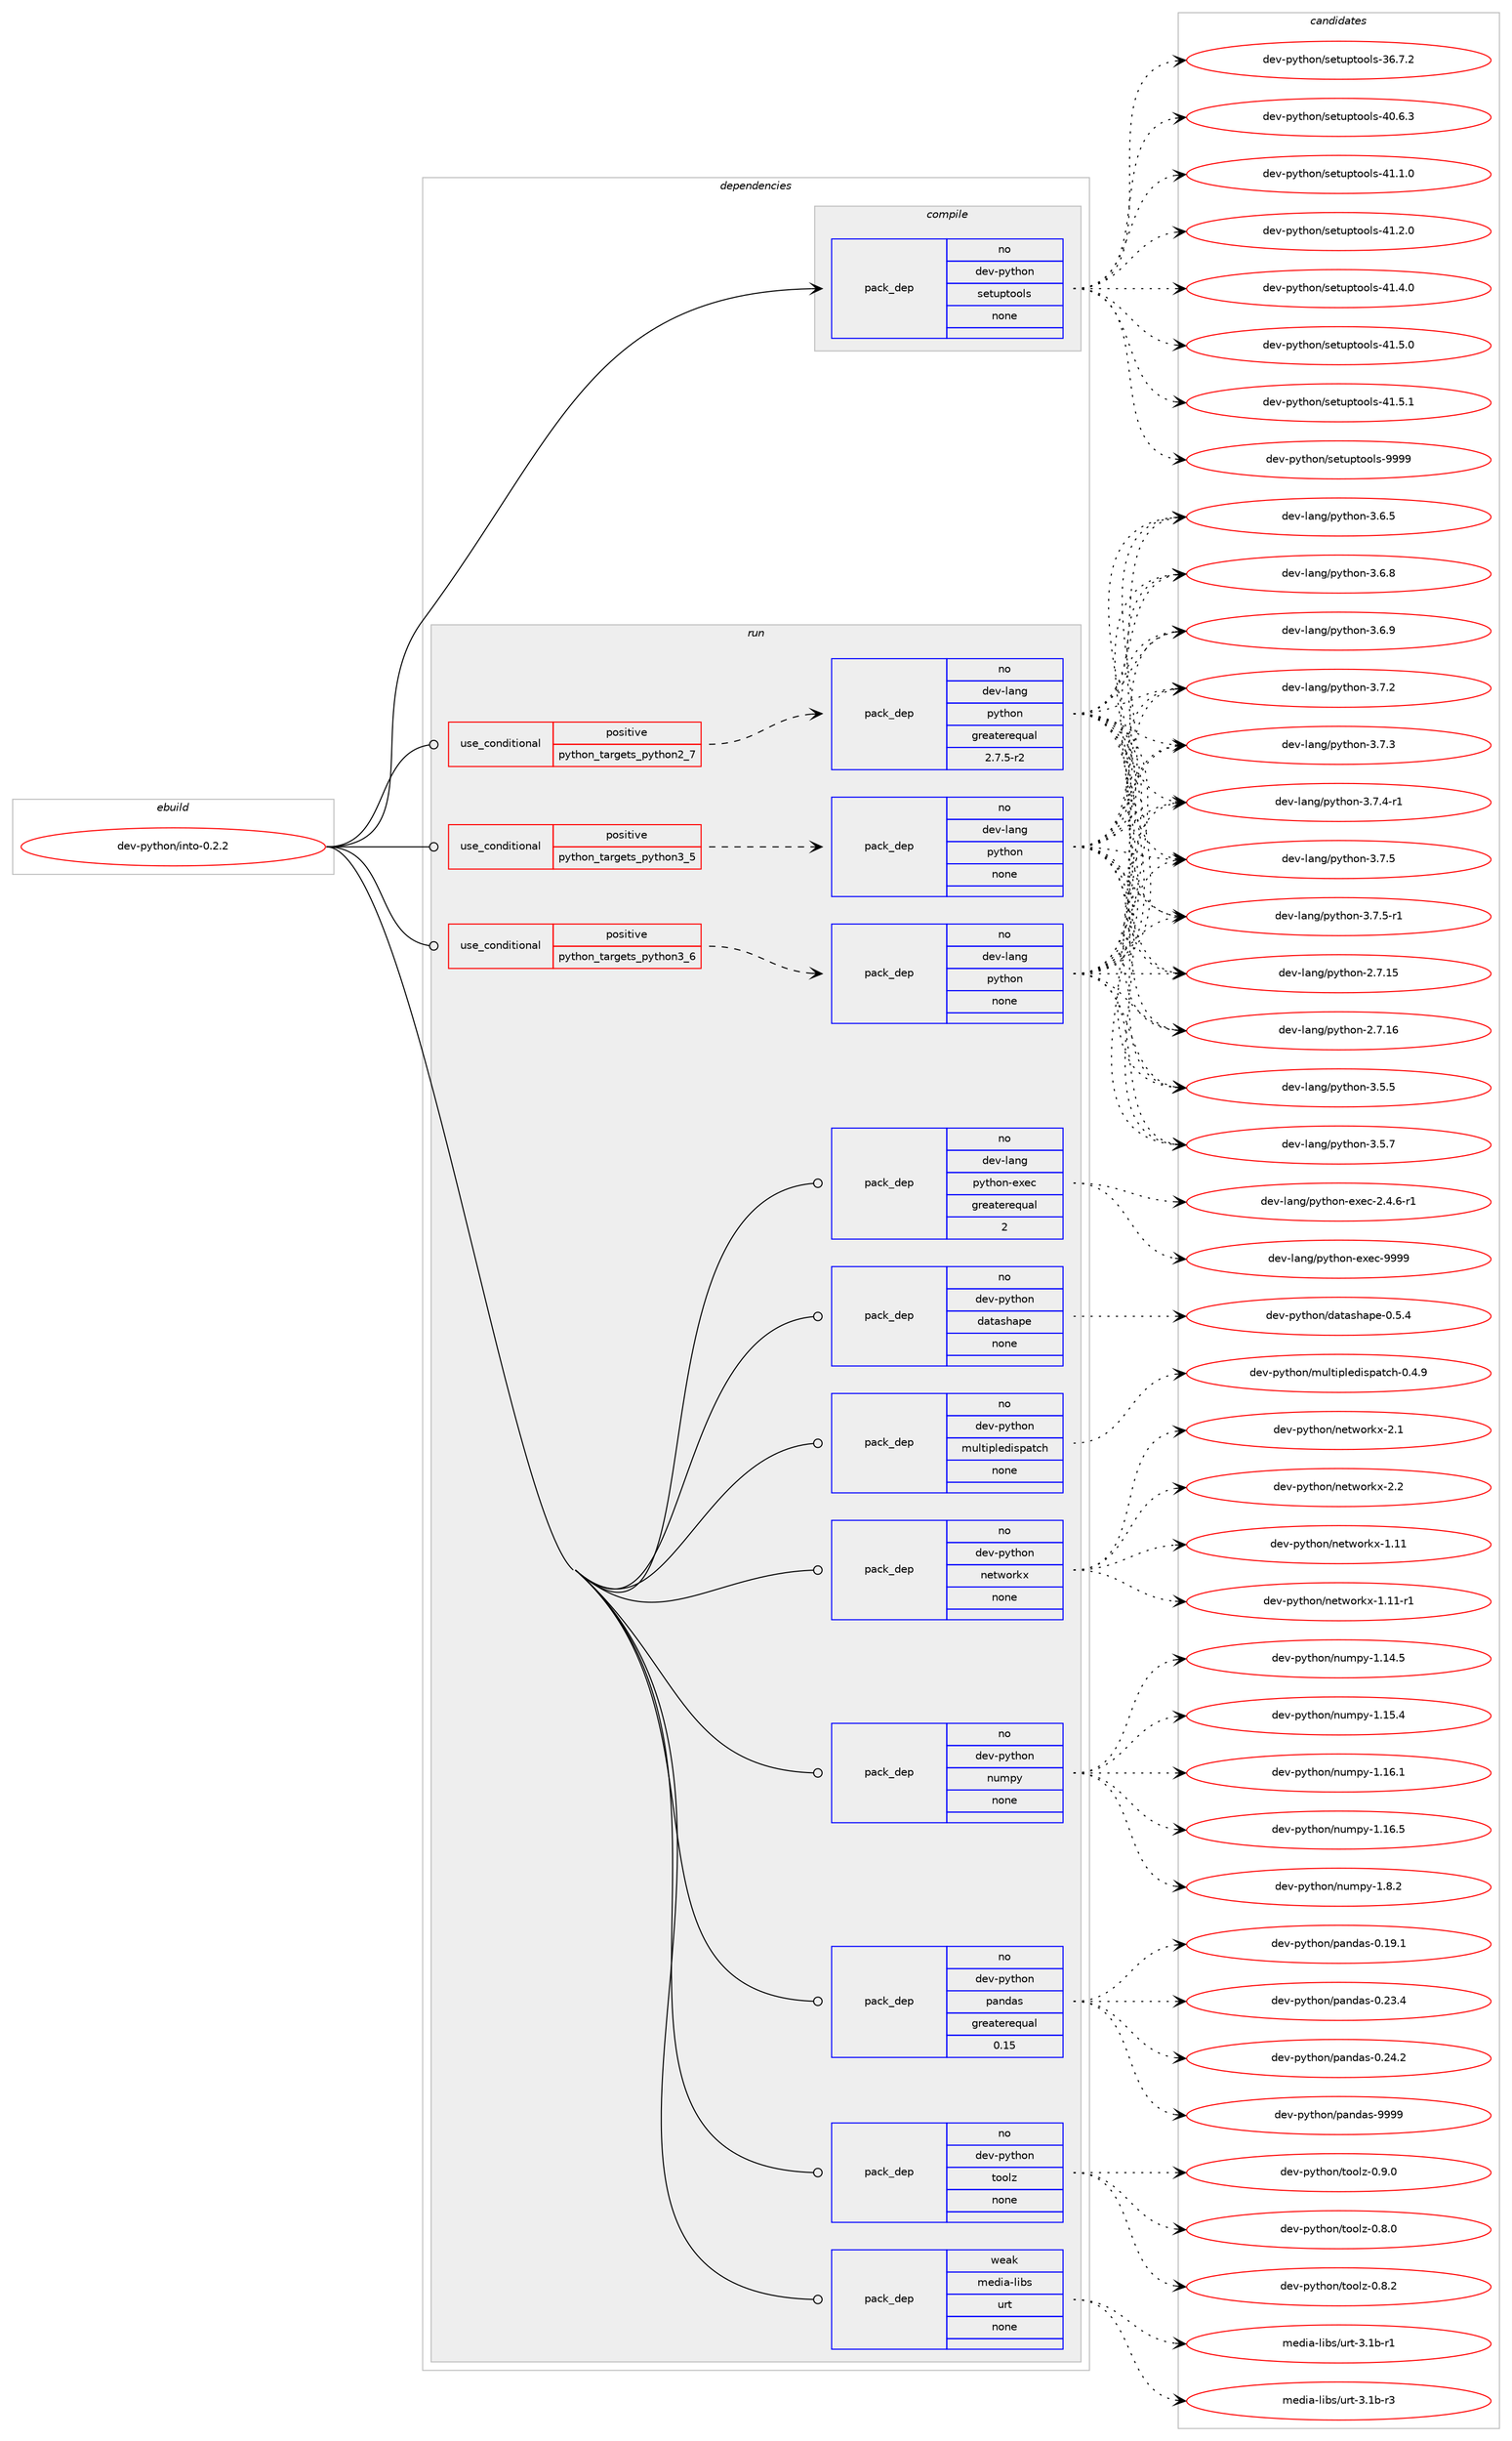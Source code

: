 digraph prolog {

# *************
# Graph options
# *************

newrank=true;
concentrate=true;
compound=true;
graph [rankdir=LR,fontname=Helvetica,fontsize=10,ranksep=1.5];#, ranksep=2.5, nodesep=0.2];
edge  [arrowhead=vee];
node  [fontname=Helvetica,fontsize=10];

# **********
# The ebuild
# **********

subgraph cluster_leftcol {
color=gray;
rank=same;
label=<<i>ebuild</i>>;
id [label="dev-python/into-0.2.2", color=red, width=4, href="../dev-python/into-0.2.2.svg"];
}

# ****************
# The dependencies
# ****************

subgraph cluster_midcol {
color=gray;
label=<<i>dependencies</i>>;
subgraph cluster_compile {
fillcolor="#eeeeee";
style=filled;
label=<<i>compile</i>>;
subgraph pack456875 {
dependency609597 [label=<<TABLE BORDER="0" CELLBORDER="1" CELLSPACING="0" CELLPADDING="4" WIDTH="220"><TR><TD ROWSPAN="6" CELLPADDING="30">pack_dep</TD></TR><TR><TD WIDTH="110">no</TD></TR><TR><TD>dev-python</TD></TR><TR><TD>setuptools</TD></TR><TR><TD>none</TD></TR><TR><TD></TD></TR></TABLE>>, shape=none, color=blue];
}
id:e -> dependency609597:w [weight=20,style="solid",arrowhead="vee"];
}
subgraph cluster_compileandrun {
fillcolor="#eeeeee";
style=filled;
label=<<i>compile and run</i>>;
}
subgraph cluster_run {
fillcolor="#eeeeee";
style=filled;
label=<<i>run</i>>;
subgraph cond140923 {
dependency609598 [label=<<TABLE BORDER="0" CELLBORDER="1" CELLSPACING="0" CELLPADDING="4"><TR><TD ROWSPAN="3" CELLPADDING="10">use_conditional</TD></TR><TR><TD>positive</TD></TR><TR><TD>python_targets_python2_7</TD></TR></TABLE>>, shape=none, color=red];
subgraph pack456876 {
dependency609599 [label=<<TABLE BORDER="0" CELLBORDER="1" CELLSPACING="0" CELLPADDING="4" WIDTH="220"><TR><TD ROWSPAN="6" CELLPADDING="30">pack_dep</TD></TR><TR><TD WIDTH="110">no</TD></TR><TR><TD>dev-lang</TD></TR><TR><TD>python</TD></TR><TR><TD>greaterequal</TD></TR><TR><TD>2.7.5-r2</TD></TR></TABLE>>, shape=none, color=blue];
}
dependency609598:e -> dependency609599:w [weight=20,style="dashed",arrowhead="vee"];
}
id:e -> dependency609598:w [weight=20,style="solid",arrowhead="odot"];
subgraph cond140924 {
dependency609600 [label=<<TABLE BORDER="0" CELLBORDER="1" CELLSPACING="0" CELLPADDING="4"><TR><TD ROWSPAN="3" CELLPADDING="10">use_conditional</TD></TR><TR><TD>positive</TD></TR><TR><TD>python_targets_python3_5</TD></TR></TABLE>>, shape=none, color=red];
subgraph pack456877 {
dependency609601 [label=<<TABLE BORDER="0" CELLBORDER="1" CELLSPACING="0" CELLPADDING="4" WIDTH="220"><TR><TD ROWSPAN="6" CELLPADDING="30">pack_dep</TD></TR><TR><TD WIDTH="110">no</TD></TR><TR><TD>dev-lang</TD></TR><TR><TD>python</TD></TR><TR><TD>none</TD></TR><TR><TD></TD></TR></TABLE>>, shape=none, color=blue];
}
dependency609600:e -> dependency609601:w [weight=20,style="dashed",arrowhead="vee"];
}
id:e -> dependency609600:w [weight=20,style="solid",arrowhead="odot"];
subgraph cond140925 {
dependency609602 [label=<<TABLE BORDER="0" CELLBORDER="1" CELLSPACING="0" CELLPADDING="4"><TR><TD ROWSPAN="3" CELLPADDING="10">use_conditional</TD></TR><TR><TD>positive</TD></TR><TR><TD>python_targets_python3_6</TD></TR></TABLE>>, shape=none, color=red];
subgraph pack456878 {
dependency609603 [label=<<TABLE BORDER="0" CELLBORDER="1" CELLSPACING="0" CELLPADDING="4" WIDTH="220"><TR><TD ROWSPAN="6" CELLPADDING="30">pack_dep</TD></TR><TR><TD WIDTH="110">no</TD></TR><TR><TD>dev-lang</TD></TR><TR><TD>python</TD></TR><TR><TD>none</TD></TR><TR><TD></TD></TR></TABLE>>, shape=none, color=blue];
}
dependency609602:e -> dependency609603:w [weight=20,style="dashed",arrowhead="vee"];
}
id:e -> dependency609602:w [weight=20,style="solid",arrowhead="odot"];
subgraph pack456879 {
dependency609604 [label=<<TABLE BORDER="0" CELLBORDER="1" CELLSPACING="0" CELLPADDING="4" WIDTH="220"><TR><TD ROWSPAN="6" CELLPADDING="30">pack_dep</TD></TR><TR><TD WIDTH="110">no</TD></TR><TR><TD>dev-lang</TD></TR><TR><TD>python-exec</TD></TR><TR><TD>greaterequal</TD></TR><TR><TD>2</TD></TR></TABLE>>, shape=none, color=blue];
}
id:e -> dependency609604:w [weight=20,style="solid",arrowhead="odot"];
subgraph pack456880 {
dependency609605 [label=<<TABLE BORDER="0" CELLBORDER="1" CELLSPACING="0" CELLPADDING="4" WIDTH="220"><TR><TD ROWSPAN="6" CELLPADDING="30">pack_dep</TD></TR><TR><TD WIDTH="110">no</TD></TR><TR><TD>dev-python</TD></TR><TR><TD>datashape</TD></TR><TR><TD>none</TD></TR><TR><TD></TD></TR></TABLE>>, shape=none, color=blue];
}
id:e -> dependency609605:w [weight=20,style="solid",arrowhead="odot"];
subgraph pack456881 {
dependency609606 [label=<<TABLE BORDER="0" CELLBORDER="1" CELLSPACING="0" CELLPADDING="4" WIDTH="220"><TR><TD ROWSPAN="6" CELLPADDING="30">pack_dep</TD></TR><TR><TD WIDTH="110">no</TD></TR><TR><TD>dev-python</TD></TR><TR><TD>multipledispatch</TD></TR><TR><TD>none</TD></TR><TR><TD></TD></TR></TABLE>>, shape=none, color=blue];
}
id:e -> dependency609606:w [weight=20,style="solid",arrowhead="odot"];
subgraph pack456882 {
dependency609607 [label=<<TABLE BORDER="0" CELLBORDER="1" CELLSPACING="0" CELLPADDING="4" WIDTH="220"><TR><TD ROWSPAN="6" CELLPADDING="30">pack_dep</TD></TR><TR><TD WIDTH="110">no</TD></TR><TR><TD>dev-python</TD></TR><TR><TD>networkx</TD></TR><TR><TD>none</TD></TR><TR><TD></TD></TR></TABLE>>, shape=none, color=blue];
}
id:e -> dependency609607:w [weight=20,style="solid",arrowhead="odot"];
subgraph pack456883 {
dependency609608 [label=<<TABLE BORDER="0" CELLBORDER="1" CELLSPACING="0" CELLPADDING="4" WIDTH="220"><TR><TD ROWSPAN="6" CELLPADDING="30">pack_dep</TD></TR><TR><TD WIDTH="110">no</TD></TR><TR><TD>dev-python</TD></TR><TR><TD>numpy</TD></TR><TR><TD>none</TD></TR><TR><TD></TD></TR></TABLE>>, shape=none, color=blue];
}
id:e -> dependency609608:w [weight=20,style="solid",arrowhead="odot"];
subgraph pack456884 {
dependency609609 [label=<<TABLE BORDER="0" CELLBORDER="1" CELLSPACING="0" CELLPADDING="4" WIDTH="220"><TR><TD ROWSPAN="6" CELLPADDING="30">pack_dep</TD></TR><TR><TD WIDTH="110">no</TD></TR><TR><TD>dev-python</TD></TR><TR><TD>pandas</TD></TR><TR><TD>greaterequal</TD></TR><TR><TD>0.15</TD></TR></TABLE>>, shape=none, color=blue];
}
id:e -> dependency609609:w [weight=20,style="solid",arrowhead="odot"];
subgraph pack456885 {
dependency609610 [label=<<TABLE BORDER="0" CELLBORDER="1" CELLSPACING="0" CELLPADDING="4" WIDTH="220"><TR><TD ROWSPAN="6" CELLPADDING="30">pack_dep</TD></TR><TR><TD WIDTH="110">no</TD></TR><TR><TD>dev-python</TD></TR><TR><TD>toolz</TD></TR><TR><TD>none</TD></TR><TR><TD></TD></TR></TABLE>>, shape=none, color=blue];
}
id:e -> dependency609610:w [weight=20,style="solid",arrowhead="odot"];
subgraph pack456886 {
dependency609611 [label=<<TABLE BORDER="0" CELLBORDER="1" CELLSPACING="0" CELLPADDING="4" WIDTH="220"><TR><TD ROWSPAN="6" CELLPADDING="30">pack_dep</TD></TR><TR><TD WIDTH="110">weak</TD></TR><TR><TD>media-libs</TD></TR><TR><TD>urt</TD></TR><TR><TD>none</TD></TR><TR><TD></TD></TR></TABLE>>, shape=none, color=blue];
}
id:e -> dependency609611:w [weight=20,style="solid",arrowhead="odot"];
}
}

# **************
# The candidates
# **************

subgraph cluster_choices {
rank=same;
color=gray;
label=<<i>candidates</i>>;

subgraph choice456875 {
color=black;
nodesep=1;
choice100101118451121211161041111104711510111611711211611111110811545515446554650 [label="dev-python/setuptools-36.7.2", color=red, width=4,href="../dev-python/setuptools-36.7.2.svg"];
choice100101118451121211161041111104711510111611711211611111110811545524846544651 [label="dev-python/setuptools-40.6.3", color=red, width=4,href="../dev-python/setuptools-40.6.3.svg"];
choice100101118451121211161041111104711510111611711211611111110811545524946494648 [label="dev-python/setuptools-41.1.0", color=red, width=4,href="../dev-python/setuptools-41.1.0.svg"];
choice100101118451121211161041111104711510111611711211611111110811545524946504648 [label="dev-python/setuptools-41.2.0", color=red, width=4,href="../dev-python/setuptools-41.2.0.svg"];
choice100101118451121211161041111104711510111611711211611111110811545524946524648 [label="dev-python/setuptools-41.4.0", color=red, width=4,href="../dev-python/setuptools-41.4.0.svg"];
choice100101118451121211161041111104711510111611711211611111110811545524946534648 [label="dev-python/setuptools-41.5.0", color=red, width=4,href="../dev-python/setuptools-41.5.0.svg"];
choice100101118451121211161041111104711510111611711211611111110811545524946534649 [label="dev-python/setuptools-41.5.1", color=red, width=4,href="../dev-python/setuptools-41.5.1.svg"];
choice10010111845112121116104111110471151011161171121161111111081154557575757 [label="dev-python/setuptools-9999", color=red, width=4,href="../dev-python/setuptools-9999.svg"];
dependency609597:e -> choice100101118451121211161041111104711510111611711211611111110811545515446554650:w [style=dotted,weight="100"];
dependency609597:e -> choice100101118451121211161041111104711510111611711211611111110811545524846544651:w [style=dotted,weight="100"];
dependency609597:e -> choice100101118451121211161041111104711510111611711211611111110811545524946494648:w [style=dotted,weight="100"];
dependency609597:e -> choice100101118451121211161041111104711510111611711211611111110811545524946504648:w [style=dotted,weight="100"];
dependency609597:e -> choice100101118451121211161041111104711510111611711211611111110811545524946524648:w [style=dotted,weight="100"];
dependency609597:e -> choice100101118451121211161041111104711510111611711211611111110811545524946534648:w [style=dotted,weight="100"];
dependency609597:e -> choice100101118451121211161041111104711510111611711211611111110811545524946534649:w [style=dotted,weight="100"];
dependency609597:e -> choice10010111845112121116104111110471151011161171121161111111081154557575757:w [style=dotted,weight="100"];
}
subgraph choice456876 {
color=black;
nodesep=1;
choice10010111845108971101034711212111610411111045504655464953 [label="dev-lang/python-2.7.15", color=red, width=4,href="../dev-lang/python-2.7.15.svg"];
choice10010111845108971101034711212111610411111045504655464954 [label="dev-lang/python-2.7.16", color=red, width=4,href="../dev-lang/python-2.7.16.svg"];
choice100101118451089711010347112121116104111110455146534653 [label="dev-lang/python-3.5.5", color=red, width=4,href="../dev-lang/python-3.5.5.svg"];
choice100101118451089711010347112121116104111110455146534655 [label="dev-lang/python-3.5.7", color=red, width=4,href="../dev-lang/python-3.5.7.svg"];
choice100101118451089711010347112121116104111110455146544653 [label="dev-lang/python-3.6.5", color=red, width=4,href="../dev-lang/python-3.6.5.svg"];
choice100101118451089711010347112121116104111110455146544656 [label="dev-lang/python-3.6.8", color=red, width=4,href="../dev-lang/python-3.6.8.svg"];
choice100101118451089711010347112121116104111110455146544657 [label="dev-lang/python-3.6.9", color=red, width=4,href="../dev-lang/python-3.6.9.svg"];
choice100101118451089711010347112121116104111110455146554650 [label="dev-lang/python-3.7.2", color=red, width=4,href="../dev-lang/python-3.7.2.svg"];
choice100101118451089711010347112121116104111110455146554651 [label="dev-lang/python-3.7.3", color=red, width=4,href="../dev-lang/python-3.7.3.svg"];
choice1001011184510897110103471121211161041111104551465546524511449 [label="dev-lang/python-3.7.4-r1", color=red, width=4,href="../dev-lang/python-3.7.4-r1.svg"];
choice100101118451089711010347112121116104111110455146554653 [label="dev-lang/python-3.7.5", color=red, width=4,href="../dev-lang/python-3.7.5.svg"];
choice1001011184510897110103471121211161041111104551465546534511449 [label="dev-lang/python-3.7.5-r1", color=red, width=4,href="../dev-lang/python-3.7.5-r1.svg"];
dependency609599:e -> choice10010111845108971101034711212111610411111045504655464953:w [style=dotted,weight="100"];
dependency609599:e -> choice10010111845108971101034711212111610411111045504655464954:w [style=dotted,weight="100"];
dependency609599:e -> choice100101118451089711010347112121116104111110455146534653:w [style=dotted,weight="100"];
dependency609599:e -> choice100101118451089711010347112121116104111110455146534655:w [style=dotted,weight="100"];
dependency609599:e -> choice100101118451089711010347112121116104111110455146544653:w [style=dotted,weight="100"];
dependency609599:e -> choice100101118451089711010347112121116104111110455146544656:w [style=dotted,weight="100"];
dependency609599:e -> choice100101118451089711010347112121116104111110455146544657:w [style=dotted,weight="100"];
dependency609599:e -> choice100101118451089711010347112121116104111110455146554650:w [style=dotted,weight="100"];
dependency609599:e -> choice100101118451089711010347112121116104111110455146554651:w [style=dotted,weight="100"];
dependency609599:e -> choice1001011184510897110103471121211161041111104551465546524511449:w [style=dotted,weight="100"];
dependency609599:e -> choice100101118451089711010347112121116104111110455146554653:w [style=dotted,weight="100"];
dependency609599:e -> choice1001011184510897110103471121211161041111104551465546534511449:w [style=dotted,weight="100"];
}
subgraph choice456877 {
color=black;
nodesep=1;
choice10010111845108971101034711212111610411111045504655464953 [label="dev-lang/python-2.7.15", color=red, width=4,href="../dev-lang/python-2.7.15.svg"];
choice10010111845108971101034711212111610411111045504655464954 [label="dev-lang/python-2.7.16", color=red, width=4,href="../dev-lang/python-2.7.16.svg"];
choice100101118451089711010347112121116104111110455146534653 [label="dev-lang/python-3.5.5", color=red, width=4,href="../dev-lang/python-3.5.5.svg"];
choice100101118451089711010347112121116104111110455146534655 [label="dev-lang/python-3.5.7", color=red, width=4,href="../dev-lang/python-3.5.7.svg"];
choice100101118451089711010347112121116104111110455146544653 [label="dev-lang/python-3.6.5", color=red, width=4,href="../dev-lang/python-3.6.5.svg"];
choice100101118451089711010347112121116104111110455146544656 [label="dev-lang/python-3.6.8", color=red, width=4,href="../dev-lang/python-3.6.8.svg"];
choice100101118451089711010347112121116104111110455146544657 [label="dev-lang/python-3.6.9", color=red, width=4,href="../dev-lang/python-3.6.9.svg"];
choice100101118451089711010347112121116104111110455146554650 [label="dev-lang/python-3.7.2", color=red, width=4,href="../dev-lang/python-3.7.2.svg"];
choice100101118451089711010347112121116104111110455146554651 [label="dev-lang/python-3.7.3", color=red, width=4,href="../dev-lang/python-3.7.3.svg"];
choice1001011184510897110103471121211161041111104551465546524511449 [label="dev-lang/python-3.7.4-r1", color=red, width=4,href="../dev-lang/python-3.7.4-r1.svg"];
choice100101118451089711010347112121116104111110455146554653 [label="dev-lang/python-3.7.5", color=red, width=4,href="../dev-lang/python-3.7.5.svg"];
choice1001011184510897110103471121211161041111104551465546534511449 [label="dev-lang/python-3.7.5-r1", color=red, width=4,href="../dev-lang/python-3.7.5-r1.svg"];
dependency609601:e -> choice10010111845108971101034711212111610411111045504655464953:w [style=dotted,weight="100"];
dependency609601:e -> choice10010111845108971101034711212111610411111045504655464954:w [style=dotted,weight="100"];
dependency609601:e -> choice100101118451089711010347112121116104111110455146534653:w [style=dotted,weight="100"];
dependency609601:e -> choice100101118451089711010347112121116104111110455146534655:w [style=dotted,weight="100"];
dependency609601:e -> choice100101118451089711010347112121116104111110455146544653:w [style=dotted,weight="100"];
dependency609601:e -> choice100101118451089711010347112121116104111110455146544656:w [style=dotted,weight="100"];
dependency609601:e -> choice100101118451089711010347112121116104111110455146544657:w [style=dotted,weight="100"];
dependency609601:e -> choice100101118451089711010347112121116104111110455146554650:w [style=dotted,weight="100"];
dependency609601:e -> choice100101118451089711010347112121116104111110455146554651:w [style=dotted,weight="100"];
dependency609601:e -> choice1001011184510897110103471121211161041111104551465546524511449:w [style=dotted,weight="100"];
dependency609601:e -> choice100101118451089711010347112121116104111110455146554653:w [style=dotted,weight="100"];
dependency609601:e -> choice1001011184510897110103471121211161041111104551465546534511449:w [style=dotted,weight="100"];
}
subgraph choice456878 {
color=black;
nodesep=1;
choice10010111845108971101034711212111610411111045504655464953 [label="dev-lang/python-2.7.15", color=red, width=4,href="../dev-lang/python-2.7.15.svg"];
choice10010111845108971101034711212111610411111045504655464954 [label="dev-lang/python-2.7.16", color=red, width=4,href="../dev-lang/python-2.7.16.svg"];
choice100101118451089711010347112121116104111110455146534653 [label="dev-lang/python-3.5.5", color=red, width=4,href="../dev-lang/python-3.5.5.svg"];
choice100101118451089711010347112121116104111110455146534655 [label="dev-lang/python-3.5.7", color=red, width=4,href="../dev-lang/python-3.5.7.svg"];
choice100101118451089711010347112121116104111110455146544653 [label="dev-lang/python-3.6.5", color=red, width=4,href="../dev-lang/python-3.6.5.svg"];
choice100101118451089711010347112121116104111110455146544656 [label="dev-lang/python-3.6.8", color=red, width=4,href="../dev-lang/python-3.6.8.svg"];
choice100101118451089711010347112121116104111110455146544657 [label="dev-lang/python-3.6.9", color=red, width=4,href="../dev-lang/python-3.6.9.svg"];
choice100101118451089711010347112121116104111110455146554650 [label="dev-lang/python-3.7.2", color=red, width=4,href="../dev-lang/python-3.7.2.svg"];
choice100101118451089711010347112121116104111110455146554651 [label="dev-lang/python-3.7.3", color=red, width=4,href="../dev-lang/python-3.7.3.svg"];
choice1001011184510897110103471121211161041111104551465546524511449 [label="dev-lang/python-3.7.4-r1", color=red, width=4,href="../dev-lang/python-3.7.4-r1.svg"];
choice100101118451089711010347112121116104111110455146554653 [label="dev-lang/python-3.7.5", color=red, width=4,href="../dev-lang/python-3.7.5.svg"];
choice1001011184510897110103471121211161041111104551465546534511449 [label="dev-lang/python-3.7.5-r1", color=red, width=4,href="../dev-lang/python-3.7.5-r1.svg"];
dependency609603:e -> choice10010111845108971101034711212111610411111045504655464953:w [style=dotted,weight="100"];
dependency609603:e -> choice10010111845108971101034711212111610411111045504655464954:w [style=dotted,weight="100"];
dependency609603:e -> choice100101118451089711010347112121116104111110455146534653:w [style=dotted,weight="100"];
dependency609603:e -> choice100101118451089711010347112121116104111110455146534655:w [style=dotted,weight="100"];
dependency609603:e -> choice100101118451089711010347112121116104111110455146544653:w [style=dotted,weight="100"];
dependency609603:e -> choice100101118451089711010347112121116104111110455146544656:w [style=dotted,weight="100"];
dependency609603:e -> choice100101118451089711010347112121116104111110455146544657:w [style=dotted,weight="100"];
dependency609603:e -> choice100101118451089711010347112121116104111110455146554650:w [style=dotted,weight="100"];
dependency609603:e -> choice100101118451089711010347112121116104111110455146554651:w [style=dotted,weight="100"];
dependency609603:e -> choice1001011184510897110103471121211161041111104551465546524511449:w [style=dotted,weight="100"];
dependency609603:e -> choice100101118451089711010347112121116104111110455146554653:w [style=dotted,weight="100"];
dependency609603:e -> choice1001011184510897110103471121211161041111104551465546534511449:w [style=dotted,weight="100"];
}
subgraph choice456879 {
color=black;
nodesep=1;
choice10010111845108971101034711212111610411111045101120101994550465246544511449 [label="dev-lang/python-exec-2.4.6-r1", color=red, width=4,href="../dev-lang/python-exec-2.4.6-r1.svg"];
choice10010111845108971101034711212111610411111045101120101994557575757 [label="dev-lang/python-exec-9999", color=red, width=4,href="../dev-lang/python-exec-9999.svg"];
dependency609604:e -> choice10010111845108971101034711212111610411111045101120101994550465246544511449:w [style=dotted,weight="100"];
dependency609604:e -> choice10010111845108971101034711212111610411111045101120101994557575757:w [style=dotted,weight="100"];
}
subgraph choice456880 {
color=black;
nodesep=1;
choice1001011184511212111610411111047100971169711510497112101454846534652 [label="dev-python/datashape-0.5.4", color=red, width=4,href="../dev-python/datashape-0.5.4.svg"];
dependency609605:e -> choice1001011184511212111610411111047100971169711510497112101454846534652:w [style=dotted,weight="100"];
}
subgraph choice456881 {
color=black;
nodesep=1;
choice10010111845112121116104111110471091171081161051121081011001051151129711699104454846524657 [label="dev-python/multipledispatch-0.4.9", color=red, width=4,href="../dev-python/multipledispatch-0.4.9.svg"];
dependency609606:e -> choice10010111845112121116104111110471091171081161051121081011001051151129711699104454846524657:w [style=dotted,weight="100"];
}
subgraph choice456882 {
color=black;
nodesep=1;
choice10010111845112121116104111110471101011161191111141071204549464949 [label="dev-python/networkx-1.11", color=red, width=4,href="../dev-python/networkx-1.11.svg"];
choice100101118451121211161041111104711010111611911111410712045494649494511449 [label="dev-python/networkx-1.11-r1", color=red, width=4,href="../dev-python/networkx-1.11-r1.svg"];
choice100101118451121211161041111104711010111611911111410712045504649 [label="dev-python/networkx-2.1", color=red, width=4,href="../dev-python/networkx-2.1.svg"];
choice100101118451121211161041111104711010111611911111410712045504650 [label="dev-python/networkx-2.2", color=red, width=4,href="../dev-python/networkx-2.2.svg"];
dependency609607:e -> choice10010111845112121116104111110471101011161191111141071204549464949:w [style=dotted,weight="100"];
dependency609607:e -> choice100101118451121211161041111104711010111611911111410712045494649494511449:w [style=dotted,weight="100"];
dependency609607:e -> choice100101118451121211161041111104711010111611911111410712045504649:w [style=dotted,weight="100"];
dependency609607:e -> choice100101118451121211161041111104711010111611911111410712045504650:w [style=dotted,weight="100"];
}
subgraph choice456883 {
color=black;
nodesep=1;
choice100101118451121211161041111104711011710911212145494649524653 [label="dev-python/numpy-1.14.5", color=red, width=4,href="../dev-python/numpy-1.14.5.svg"];
choice100101118451121211161041111104711011710911212145494649534652 [label="dev-python/numpy-1.15.4", color=red, width=4,href="../dev-python/numpy-1.15.4.svg"];
choice100101118451121211161041111104711011710911212145494649544649 [label="dev-python/numpy-1.16.1", color=red, width=4,href="../dev-python/numpy-1.16.1.svg"];
choice100101118451121211161041111104711011710911212145494649544653 [label="dev-python/numpy-1.16.5", color=red, width=4,href="../dev-python/numpy-1.16.5.svg"];
choice1001011184511212111610411111047110117109112121454946564650 [label="dev-python/numpy-1.8.2", color=red, width=4,href="../dev-python/numpy-1.8.2.svg"];
dependency609608:e -> choice100101118451121211161041111104711011710911212145494649524653:w [style=dotted,weight="100"];
dependency609608:e -> choice100101118451121211161041111104711011710911212145494649534652:w [style=dotted,weight="100"];
dependency609608:e -> choice100101118451121211161041111104711011710911212145494649544649:w [style=dotted,weight="100"];
dependency609608:e -> choice100101118451121211161041111104711011710911212145494649544653:w [style=dotted,weight="100"];
dependency609608:e -> choice1001011184511212111610411111047110117109112121454946564650:w [style=dotted,weight="100"];
}
subgraph choice456884 {
color=black;
nodesep=1;
choice1001011184511212111610411111047112971101009711545484649574649 [label="dev-python/pandas-0.19.1", color=red, width=4,href="../dev-python/pandas-0.19.1.svg"];
choice1001011184511212111610411111047112971101009711545484650514652 [label="dev-python/pandas-0.23.4", color=red, width=4,href="../dev-python/pandas-0.23.4.svg"];
choice1001011184511212111610411111047112971101009711545484650524650 [label="dev-python/pandas-0.24.2", color=red, width=4,href="../dev-python/pandas-0.24.2.svg"];
choice100101118451121211161041111104711297110100971154557575757 [label="dev-python/pandas-9999", color=red, width=4,href="../dev-python/pandas-9999.svg"];
dependency609609:e -> choice1001011184511212111610411111047112971101009711545484649574649:w [style=dotted,weight="100"];
dependency609609:e -> choice1001011184511212111610411111047112971101009711545484650514652:w [style=dotted,weight="100"];
dependency609609:e -> choice1001011184511212111610411111047112971101009711545484650524650:w [style=dotted,weight="100"];
dependency609609:e -> choice100101118451121211161041111104711297110100971154557575757:w [style=dotted,weight="100"];
}
subgraph choice456885 {
color=black;
nodesep=1;
choice1001011184511212111610411111047116111111108122454846564648 [label="dev-python/toolz-0.8.0", color=red, width=4,href="../dev-python/toolz-0.8.0.svg"];
choice1001011184511212111610411111047116111111108122454846564650 [label="dev-python/toolz-0.8.2", color=red, width=4,href="../dev-python/toolz-0.8.2.svg"];
choice1001011184511212111610411111047116111111108122454846574648 [label="dev-python/toolz-0.9.0", color=red, width=4,href="../dev-python/toolz-0.9.0.svg"];
dependency609610:e -> choice1001011184511212111610411111047116111111108122454846564648:w [style=dotted,weight="100"];
dependency609610:e -> choice1001011184511212111610411111047116111111108122454846564650:w [style=dotted,weight="100"];
dependency609610:e -> choice1001011184511212111610411111047116111111108122454846574648:w [style=dotted,weight="100"];
}
subgraph choice456886 {
color=black;
nodesep=1;
choice1091011001059745108105981154711711411645514649984511449 [label="media-libs/urt-3.1b-r1", color=red, width=4,href="../media-libs/urt-3.1b-r1.svg"];
choice1091011001059745108105981154711711411645514649984511451 [label="media-libs/urt-3.1b-r3", color=red, width=4,href="../media-libs/urt-3.1b-r3.svg"];
dependency609611:e -> choice1091011001059745108105981154711711411645514649984511449:w [style=dotted,weight="100"];
dependency609611:e -> choice1091011001059745108105981154711711411645514649984511451:w [style=dotted,weight="100"];
}
}

}
